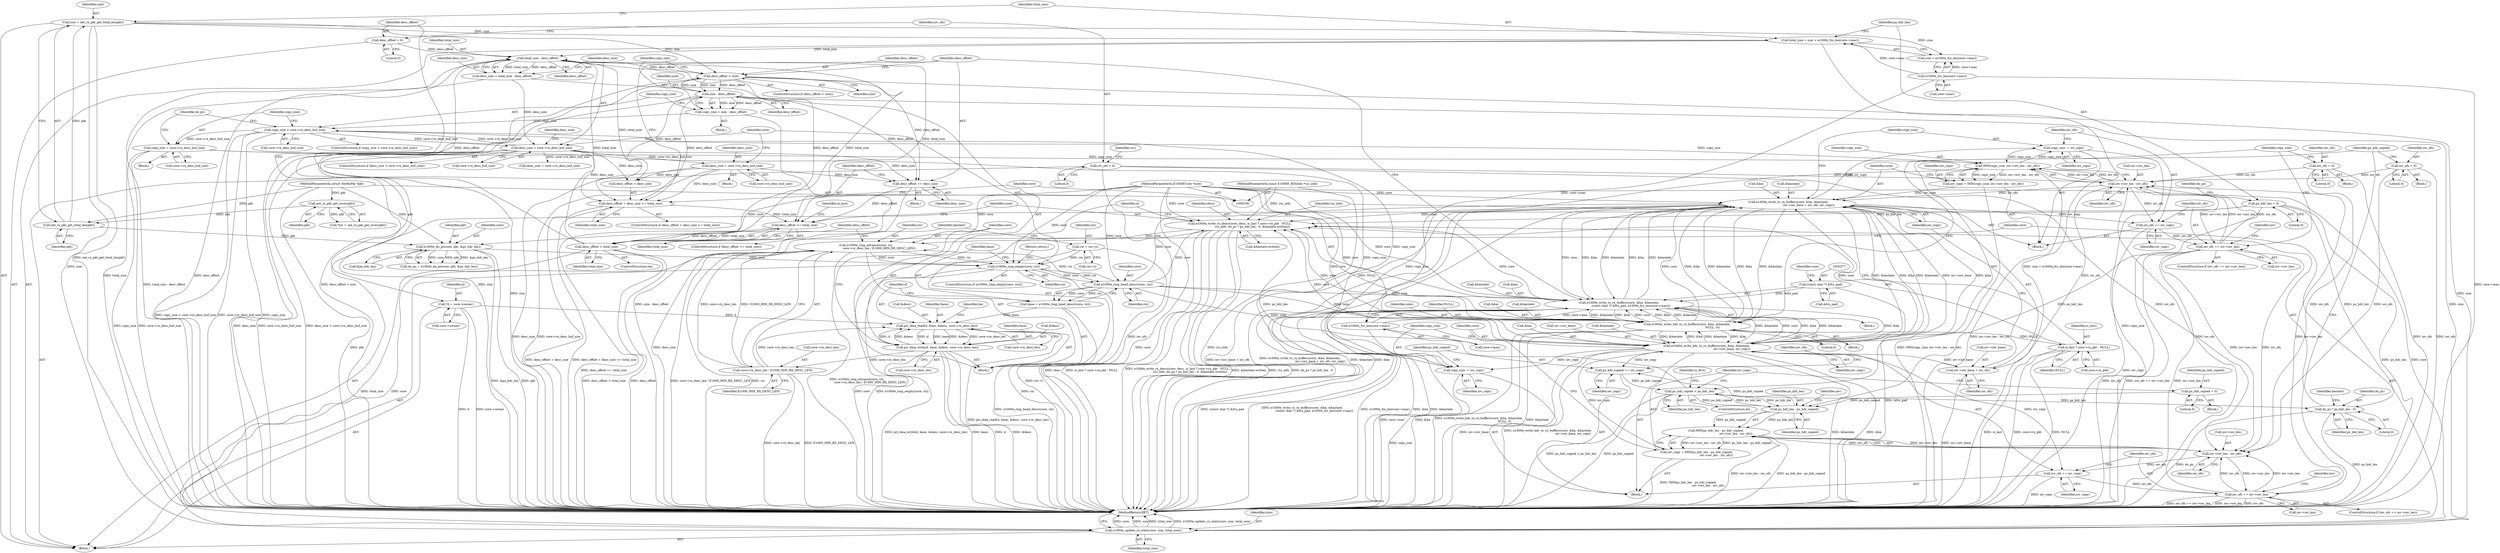 digraph "0_qemu_4154c7e03fa55b4cf52509a83d50d6c09d743b77_0@API" {
"1000345" [label="(Call,copy_size -= iov_copy)"];
"1000333" [label="(Call,e1000e_write_to_rx_buffers(core, &ba, &bastate,\n                                            iov->iov_base + iov_ofs, iov_copy))"];
"1000210" [label="(Call,e1000e_ring_head_descr(core, rxi))"];
"1000203" [label="(Call,e1000e_ring_empty(core, rxi))"];
"1000156" [label="(Call,e1000e_do_ps(core, pkt, &ps_hdr_len))"];
"1000107" [label="(MethodParameterIn,E1000ECore *core)"];
"1000137" [label="(Call,net_rx_pkt_get_total_len(pkt))"];
"1000132" [label="(Call,net_rx_pkt_get_iovec(pkt))"];
"1000108" [label="(MethodParameterIn,struct NetRxPkt *pkt)"];
"1000424" [label="(Call,e1000e_ring_advance(core, rxi,\n                            core->rx_desc_len / E1000_MIN_RX_DESC_LEN))"];
"1000398" [label="(Call,e1000e_write_rx_descr(core, desc, is_last ? core->rx_pkt : NULL,\n                           rss_info, do_ps ? ps_hdr_len : 0, &bastate.written))"];
"1000313" [label="(Call,e1000e_write_hdr_to_rx_buffers(core, &ba, &bastate,\n                                                       NULL, 0))"];
"1000274" [label="(Call,e1000e_write_hdr_to_rx_buffers(core, &ba, &bastate,\n                                                      iov->iov_base, iov_copy))"];
"1000370" [label="(Call,e1000e_write_to_rx_buffers(core, &ba, &bastate,\n                          (const char *) &fcs_pad, e1000x_fcs_len(core->mac)))"];
"1000376" [label="(Call,(const char *) &fcs_pad)"];
"1000380" [label="(Call,e1000x_fcs_len(core->mac))"];
"1000144" [label="(Call,e1000x_fcs_len(core->mac))"];
"1000263" [label="(Call,iov_copy = MIN(ps_hdr_len - ps_hdr_copied,\n                                           iov->iov_len - iov_ofs))"];
"1000265" [label="(Call,MIN(ps_hdr_len - ps_hdr_copied,\n                                           iov->iov_len - iov_ofs))"];
"1000266" [label="(Call,ps_hdr_len - ps_hdr_copied)"];
"1000150" [label="(Call,ps_hdr_len = 0)"];
"1000305" [label="(Call,ps_hdr_copied < ps_hdr_len)"];
"1000287" [label="(Call,ps_hdr_copied += iov_copy)"];
"1000258" [label="(Call,ps_hdr_copied = 0)"];
"1000269" [label="(Call,iov->iov_len - iov_ofs)"];
"1000294" [label="(Call,iov_ofs == iov->iov_len)"];
"1000290" [label="(Call,iov_ofs += iov_copy)"];
"1000352" [label="(Call,iov_ofs == iov->iov_len)"];
"1000348" [label="(Call,iov_ofs += iov_copy)"];
"1000328" [label="(Call,iov->iov_len - iov_ofs)"];
"1000360" [label="(Call,iov_ofs = 0)"];
"1000302" [label="(Call,iov_ofs = 0)"];
"1000126" [label="(Call,iov_ofs = 0)"];
"1000110" [label="(MethodParameterIn,const E1000E_RSSInfo *rss_info)"];
"1000427" [label="(Call,core->rx_desc_len / E1000_MIN_RX_DESC_LEN)"];
"1000416" [label="(Call,pci_dma_write(d, base, &desc, core->rx_desc_len))"];
"1000213" [label="(Call,pci_dma_read(d, base, &desc, core->rx_desc_len))"];
"1000113" [label="(Call,*d = core->owner)"];
"1000208" [label="(Call,base = e1000e_ring_head_descr(core, rxi))"];
"1000165" [label="(Call,rxi = rxr->i)"];
"1000324" [label="(Call,iov_copy = MIN(copy_size, iov->iov_len - iov_ofs))"];
"1000326" [label="(Call,MIN(copy_size, iov->iov_len - iov_ofs))"];
"1000284" [label="(Call,copy_size -= iov_copy)"];
"1000240" [label="(Call,copy_size > core->rx_desc_buf_size)"];
"1000234" [label="(Call,copy_size = size - desc_offset)"];
"1000236" [label="(Call,size - desc_offset)"];
"1000227" [label="(Call,desc_offset < size)"];
"1000182" [label="(Call,total_size - desc_offset)"];
"1000140" [label="(Call,total_size = size + e1000x_fcs_len(core->mac))"];
"1000135" [label="(Call,size = net_rx_pkt_get_total_len(pkt))"];
"1000432" [label="(Call,desc_offset < total_size)"];
"1000388" [label="(Call,desc_offset >= total_size)"];
"1000384" [label="(Call,desc_offset += desc_size)"];
"1000186" [label="(Call,desc_size > core->rx_desc_buf_size)"];
"1000180" [label="(Call,desc_size = total_size - desc_offset)"];
"1000197" [label="(Call,desc_size = core->rx_desc_buf_size)"];
"1000364" [label="(Call,desc_offset + desc_size >= total_size)"];
"1000122" [label="(Call,desc_offset = 0)"];
"1000246" [label="(Call,copy_size = core->rx_desc_buf_size)"];
"1000345" [label="(Call,copy_size -= iov_copy)"];
"1000401" [label="(Call,is_last ? core->rx_pkt : NULL)"];
"1000435" [label="(Call,e1000e_update_rx_stats(core, size, total_size))"];
"1000408" [label="(Call,do_ps ? ps_hdr_len : 0)"];
"1000339" [label="(Call,iov->iov_base + iov_ofs)"];
"1000334" [label="(Identifier,core)"];
"1000389" [label="(Identifier,desc_offset)"];
"1000264" [label="(Identifier,iov_copy)"];
"1000211" [label="(Identifier,core)"];
"1000246" [label="(Call,copy_size = core->rx_desc_buf_size)"];
"1000293" [label="(ControlStructure,if (iov_ofs == iov->iov_len))"];
"1000202" [label="(ControlStructure,if (e1000e_ring_empty(core, rxi)))"];
"1000339" [label="(Call,iov->iov_base + iov_ofs)"];
"1000216" [label="(Call,&desc)"];
"1000325" [label="(Identifier,iov_copy)"];
"1000436" [label="(Identifier,core)"];
"1000208" [label="(Call,base = e1000e_ring_head_descr(core, rxi))"];
"1000418" [label="(Identifier,base)"];
"1000333" [label="(Call,e1000e_write_to_rx_buffers(core, &ba, &bastate,\n                                            iov->iov_base + iov_ofs, iov_copy))"];
"1000132" [label="(Call,net_rx_pkt_get_iovec(pkt))"];
"1000402" [label="(Identifier,is_last)"];
"1000167" [label="(Call,rxr->i)"];
"1000263" [label="(Call,iov_copy = MIN(ps_hdr_len - ps_hdr_copied,\n                                           iov->iov_len - iov_ofs))"];
"1000431" [label="(Identifier,E1000_MIN_RX_DESC_LEN)"];
"1000324" [label="(Call,iov_copy = MIN(copy_size, iov->iov_len - iov_ofs))"];
"1000435" [label="(Call,e1000e_update_rx_stats(core, size, total_size))"];
"1000210" [label="(Call,e1000e_ring_head_descr(core, rxi))"];
"1000427" [label="(Call,core->rx_desc_len / E1000_MIN_RX_DESC_LEN)"];
"1000155" [label="(Identifier,do_ps)"];
"1000296" [label="(Call,iov->iov_len)"];
"1000371" [label="(Identifier,core)"];
"1000289" [label="(Identifier,iov_copy)"];
"1000270" [label="(Call,iov->iov_len)"];
"1000346" [label="(Identifier,copy_size)"];
"1000126" [label="(Call,iov_ofs = 0)"];
"1000390" [label="(Identifier,total_size)"];
"1000315" [label="(Call,&ba)"];
"1000378" [label="(Call,&fcs_pad)"];
"1000302" [label="(Call,iov_ofs = 0)"];
"1000284" [label="(Call,copy_size -= iov_copy)"];
"1000128" [label="(Literal,0)"];
"1000209" [label="(Identifier,base)"];
"1000124" [label="(Literal,0)"];
"1000332" [label="(Identifier,iov_ofs)"];
"1000107" [label="(MethodParameterIn,E1000ECore *core)"];
"1000138" [label="(Identifier,pkt)"];
"1000285" [label="(Identifier,copy_size)"];
"1000225" [label="(Block,)"];
"1000361" [label="(Identifier,iov_ofs)"];
"1000343" [label="(Identifier,iov_ofs)"];
"1000290" [label="(Call,iov_ofs += iov_copy)"];
"1000154" [label="(Call,do_ps = e1000e_do_ps(core, pkt, &ps_hdr_len))"];
"1000151" [label="(Identifier,ps_hdr_len)"];
"1000357" [label="(Block,)"];
"1000306" [label="(Identifier,ps_hdr_copied)"];
"1000388" [label="(Call,desc_offset >= total_size)"];
"1000193" [label="(Identifier,desc_size)"];
"1000142" [label="(Call,size + e1000x_fcs_len(core->mac))"];
"1000322" [label="(Identifier,copy_size)"];
"1000369" [label="(Block,)"];
"1000269" [label="(Call,iov->iov_len - iov_ofs)"];
"1000291" [label="(Identifier,iov_ofs)"];
"1000317" [label="(Call,&bastate)"];
"1000381" [label="(Call,core->mac)"];
"1000294" [label="(Call,iov_ofs == iov->iov_len)"];
"1000374" [label="(Call,&bastate)"];
"1000432" [label="(Call,desc_offset < total_size)"];
"1000235" [label="(Identifier,copy_size)"];
"1000387" [label="(ControlStructure,if (desc_offset >= total_size))"];
"1000368" [label="(Identifier,total_size)"];
"1000212" [label="(Identifier,rxi)"];
"1000345" [label="(Call,copy_size -= iov_copy)"];
"1000283" [label="(Identifier,iov_copy)"];
"1000398" [label="(Call,e1000e_write_rx_descr(core, desc, is_last ? core->rx_pkt : NULL,\n                           rss_info, do_ps ? ps_hdr_len : 0, &bastate.written))"];
"1000288" [label="(Identifier,ps_hdr_copied)"];
"1000401" [label="(Call,is_last ? core->rx_pkt : NULL)"];
"1000312" [label="(Block,)"];
"1000115" [label="(Call,core->owner)"];
"1000276" [label="(Call,&ba)"];
"1000226" [label="(ControlStructure,if (desc_offset < size))"];
"1000280" [label="(Call,iov->iov_base)"];
"1000186" [label="(Call,desc_size > core->rx_desc_buf_size)"];
"1000110" [label="(MethodParameterIn,const E1000E_RSSInfo *rss_info)"];
"1000352" [label="(Call,iov_ofs == iov->iov_len)"];
"1000287" [label="(Call,ps_hdr_copied += iov_copy)"];
"1000301" [label="(Identifier,iov)"];
"1000382" [label="(Identifier,core)"];
"1000370" [label="(Call,e1000e_write_to_rx_buffers(core, &ba, &bastate,\n                          (const char *) &fcs_pad, e1000x_fcs_len(core->mac)))"];
"1000354" [label="(Call,iov->iov_len)"];
"1000123" [label="(Identifier,desc_offset)"];
"1000166" [label="(Identifier,rxi)"];
"1000299" [label="(Block,)"];
"1000136" [label="(Identifier,size)"];
"1000248" [label="(Call,core->rx_desc_buf_size)"];
"1000133" [label="(Identifier,pkt)"];
"1000376" [label="(Call,(const char *) &fcs_pad)"];
"1000184" [label="(Identifier,desc_offset)"];
"1000428" [label="(Call,core->rx_desc_len)"];
"1000275" [label="(Identifier,core)"];
"1000259" [label="(Identifier,ps_hdr_copied)"];
"1000416" [label="(Call,pci_dma_write(d, base, &desc, core->rx_desc_len))"];
"1000205" [label="(Identifier,rxi)"];
"1000351" [label="(ControlStructure,if (iov_ofs == iov->iov_len))"];
"1000197" [label="(Call,desc_size = core->rx_desc_buf_size)"];
"1000108" [label="(MethodParameterIn,struct NetRxPkt *pkt)"];
"1000305" [label="(Call,ps_hdr_copied < ps_hdr_len)"];
"1000439" [label="(MethodReturn,RET)"];
"1000353" [label="(Identifier,iov_ofs)"];
"1000214" [label="(Identifier,d)"];
"1000335" [label="(Call,&ba)"];
"1000385" [label="(Identifier,desc_offset)"];
"1000314" [label="(Identifier,core)"];
"1000350" [label="(Identifier,iov_copy)"];
"1000274" [label="(Call,e1000e_write_hdr_to_rx_buffers(core, &ba, &bastate,\n                                                      iov->iov_base, iov_copy))"];
"1000267" [label="(Identifier,ps_hdr_len)"];
"1000130" [label="(Call,*iov = net_rx_pkt_get_iovec(pkt))"];
"1000183" [label="(Identifier,total_size)"];
"1000271" [label="(Identifier,iov)"];
"1000158" [label="(Identifier,pkt)"];
"1000426" [label="(Identifier,rxi)"];
"1000111" [label="(Block,)"];
"1000113" [label="(Call,*d = core->owner)"];
"1000165" [label="(Call,rxi = rxr->i)"];
"1000323" [label="(Block,)"];
"1000295" [label="(Identifier,iov_ofs)"];
"1000286" [label="(Identifier,iov_copy)"];
"1000320" [label="(Literal,0)"];
"1000412" [label="(Call,&bastate.written)"];
"1000307" [label="(Identifier,ps_hdr_len)"];
"1000159" [label="(Call,&ps_hdr_len)"];
"1000419" [label="(Call,&desc)"];
"1000266" [label="(Call,ps_hdr_len - ps_hdr_copied)"];
"1000328" [label="(Call,iov->iov_len - iov_ofs)"];
"1000156" [label="(Call,e1000e_do_ps(core, pkt, &ps_hdr_len))"];
"1000363" [label="(ControlStructure,if (desc_offset + desc_size >= total_size))"];
"1000273" [label="(Identifier,iov_ofs)"];
"1000171" [label="(Block,)"];
"1000326" [label="(Call,MIN(copy_size, iov->iov_len - iov_ofs))"];
"1000122" [label="(Call,desc_offset = 0)"];
"1000434" [label="(Identifier,total_size)"];
"1000144" [label="(Call,e1000x_fcs_len(core->mac))"];
"1000380" [label="(Call,e1000x_fcs_len(core->mac))"];
"1000247" [label="(Identifier,copy_size)"];
"1000313" [label="(Call,e1000e_write_hdr_to_rx_buffers(core, &ba, &bastate,\n                                                       NULL, 0))"];
"1000303" [label="(Identifier,iov_ofs)"];
"1000240" [label="(Call,copy_size > core->rx_desc_buf_size)"];
"1000260" [label="(Literal,0)"];
"1000292" [label="(Identifier,iov_copy)"];
"1000237" [label="(Identifier,size)"];
"1000141" [label="(Identifier,total_size)"];
"1000414" [label="(Identifier,bastate)"];
"1000150" [label="(Call,ps_hdr_len = 0)"];
"1000215" [label="(Identifier,base)"];
"1000242" [label="(Call,core->rx_desc_buf_size)"];
"1000252" [label="(Identifier,do_ps)"];
"1000384" [label="(Call,desc_offset += desc_size)"];
"1000340" [label="(Call,iov->iov_base)"];
"1000187" [label="(Identifier,desc_size)"];
"1000417" [label="(Identifier,d)"];
"1000227" [label="(Call,desc_offset < size)"];
"1000344" [label="(Identifier,iov_copy)"];
"1000191" [label="(Block,)"];
"1000372" [label="(Call,&ba)"];
"1000319" [label="(Identifier,NULL)"];
"1000152" [label="(Literal,0)"];
"1000425" [label="(Identifier,core)"];
"1000327" [label="(Identifier,copy_size)"];
"1000393" [label="(Identifier,is_last)"];
"1000348" [label="(Call,iov_ofs += iov_copy)"];
"1000204" [label="(Identifier,core)"];
"1000127" [label="(Identifier,iov_ofs)"];
"1000360" [label="(Call,iov_ofs = 0)"];
"1000239" [label="(ControlStructure,if (copy_size > core->rx_desc_buf_size))"];
"1000137" [label="(Call,net_rx_pkt_get_total_len(pkt))"];
"1000409" [label="(Identifier,do_ps)"];
"1000140" [label="(Call,total_size = size + e1000x_fcs_len(core->mac))"];
"1000347" [label="(Identifier,iov_copy)"];
"1000145" [label="(Call,core->mac)"];
"1000362" [label="(Literal,0)"];
"1000424" [label="(Call,e1000e_ring_advance(core, rxi,\n                            core->rx_desc_len / E1000_MIN_RX_DESC_LEN))"];
"1000403" [label="(Call,core->rx_pkt)"];
"1000199" [label="(Call,core->rx_desc_buf_size)"];
"1000218" [label="(Call,core->rx_desc_len)"];
"1000386" [label="(Identifier,desc_size)"];
"1000406" [label="(Identifier,NULL)"];
"1000213" [label="(Call,pci_dma_read(d, base, &desc, core->rx_desc_len))"];
"1000175" [label="(Identifier,bastate)"];
"1000170" [label="(ControlStructure,do)"];
"1000359" [label="(Identifier,iov)"];
"1000438" [label="(Identifier,total_size)"];
"1000207" [label="(Return,return;)"];
"1000265" [label="(Call,MIN(ps_hdr_len - ps_hdr_copied,\n                                           iov->iov_len - iov_ofs))"];
"1000114" [label="(Identifier,d)"];
"1000245" [label="(Block,)"];
"1000268" [label="(Identifier,ps_hdr_copied)"];
"1000349" [label="(Identifier,iov_ofs)"];
"1000408" [label="(Call,do_ps ? ps_hdr_len : 0)"];
"1000400" [label="(Identifier,desc)"];
"1000203" [label="(Call,e1000e_ring_empty(core, rxi))"];
"1000437" [label="(Identifier,size)"];
"1000258" [label="(Call,ps_hdr_copied = 0)"];
"1000230" [label="(Block,)"];
"1000262" [label="(Block,)"];
"1000364" [label="(Call,desc_offset + desc_size >= total_size)"];
"1000157" [label="(Identifier,core)"];
"1000180" [label="(Call,desc_size = total_size - desc_offset)"];
"1000256" [label="(Block,)"];
"1000399" [label="(Identifier,core)"];
"1000411" [label="(Literal,0)"];
"1000241" [label="(Identifier,copy_size)"];
"1000185" [label="(ControlStructure,if (desc_size > core->rx_desc_buf_size))"];
"1000433" [label="(Identifier,desc_offset)"];
"1000410" [label="(Identifier,ps_hdr_len)"];
"1000236" [label="(Call,size - desc_offset)"];
"1000135" [label="(Call,size = net_rx_pkt_get_total_len(pkt))"];
"1000407" [label="(Identifier,rss_info)"];
"1000181" [label="(Identifier,desc_size)"];
"1000198" [label="(Identifier,desc_size)"];
"1000304" [label="(Literal,0)"];
"1000228" [label="(Identifier,desc_offset)"];
"1000421" [label="(Call,core->rx_desc_len)"];
"1000188" [label="(Call,core->rx_desc_buf_size)"];
"1000223" [label="(Identifier,ba)"];
"1000192" [label="(Call,desc_size = core->rx_desc_buf_size)"];
"1000329" [label="(Call,iov->iov_len)"];
"1000365" [label="(Call,desc_offset + desc_size)"];
"1000278" [label="(Call,&bastate)"];
"1000261" [label="(ControlStructure,do)"];
"1000238" [label="(Identifier,desc_offset)"];
"1000131" [label="(Identifier,iov)"];
"1000234" [label="(Call,copy_size = size - desc_offset)"];
"1000182" [label="(Call,total_size - desc_offset)"];
"1000337" [label="(Call,&bastate)"];
"1000229" [label="(Identifier,size)"];
"1000309" [label="(Identifier,is_first)"];
"1000345" -> "1000323"  [label="AST: "];
"1000345" -> "1000347"  [label="CFG: "];
"1000346" -> "1000345"  [label="AST: "];
"1000347" -> "1000345"  [label="AST: "];
"1000349" -> "1000345"  [label="CFG: "];
"1000345" -> "1000439"  [label="DDG: copy_size"];
"1000345" -> "1000326"  [label="DDG: copy_size"];
"1000333" -> "1000345"  [label="DDG: iov_copy"];
"1000326" -> "1000345"  [label="DDG: copy_size"];
"1000333" -> "1000323"  [label="AST: "];
"1000333" -> "1000344"  [label="CFG: "];
"1000334" -> "1000333"  [label="AST: "];
"1000335" -> "1000333"  [label="AST: "];
"1000337" -> "1000333"  [label="AST: "];
"1000339" -> "1000333"  [label="AST: "];
"1000344" -> "1000333"  [label="AST: "];
"1000346" -> "1000333"  [label="CFG: "];
"1000333" -> "1000439"  [label="DDG: iov->iov_base + iov_ofs"];
"1000333" -> "1000439"  [label="DDG: e1000e_write_to_rx_buffers(core, &ba, &bastate,\n                                            iov->iov_base + iov_ofs, iov_copy)"];
"1000333" -> "1000439"  [label="DDG: &bastate"];
"1000333" -> "1000439"  [label="DDG: &ba"];
"1000333" -> "1000274"  [label="DDG: &ba"];
"1000333" -> "1000274"  [label="DDG: &bastate"];
"1000333" -> "1000313"  [label="DDG: &ba"];
"1000333" -> "1000313"  [label="DDG: &bastate"];
"1000210" -> "1000333"  [label="DDG: core"];
"1000313" -> "1000333"  [label="DDG: core"];
"1000313" -> "1000333"  [label="DDG: &ba"];
"1000313" -> "1000333"  [label="DDG: &bastate"];
"1000274" -> "1000333"  [label="DDG: core"];
"1000274" -> "1000333"  [label="DDG: &ba"];
"1000274" -> "1000333"  [label="DDG: &bastate"];
"1000274" -> "1000333"  [label="DDG: iov->iov_base"];
"1000107" -> "1000333"  [label="DDG: core"];
"1000370" -> "1000333"  [label="DDG: &ba"];
"1000370" -> "1000333"  [label="DDG: &bastate"];
"1000328" -> "1000333"  [label="DDG: iov_ofs"];
"1000324" -> "1000333"  [label="DDG: iov_copy"];
"1000333" -> "1000348"  [label="DDG: iov_copy"];
"1000333" -> "1000370"  [label="DDG: core"];
"1000333" -> "1000370"  [label="DDG: &ba"];
"1000333" -> "1000370"  [label="DDG: &bastate"];
"1000333" -> "1000398"  [label="DDG: core"];
"1000210" -> "1000208"  [label="AST: "];
"1000210" -> "1000212"  [label="CFG: "];
"1000211" -> "1000210"  [label="AST: "];
"1000212" -> "1000210"  [label="AST: "];
"1000208" -> "1000210"  [label="CFG: "];
"1000210" -> "1000208"  [label="DDG: core"];
"1000210" -> "1000208"  [label="DDG: rxi"];
"1000203" -> "1000210"  [label="DDG: core"];
"1000203" -> "1000210"  [label="DDG: rxi"];
"1000107" -> "1000210"  [label="DDG: core"];
"1000210" -> "1000274"  [label="DDG: core"];
"1000210" -> "1000313"  [label="DDG: core"];
"1000210" -> "1000370"  [label="DDG: core"];
"1000210" -> "1000398"  [label="DDG: core"];
"1000210" -> "1000424"  [label="DDG: rxi"];
"1000203" -> "1000202"  [label="AST: "];
"1000203" -> "1000205"  [label="CFG: "];
"1000204" -> "1000203"  [label="AST: "];
"1000205" -> "1000203"  [label="AST: "];
"1000207" -> "1000203"  [label="CFG: "];
"1000209" -> "1000203"  [label="CFG: "];
"1000203" -> "1000439"  [label="DDG: e1000e_ring_empty(core, rxi)"];
"1000203" -> "1000439"  [label="DDG: rxi"];
"1000203" -> "1000439"  [label="DDG: core"];
"1000156" -> "1000203"  [label="DDG: core"];
"1000424" -> "1000203"  [label="DDG: core"];
"1000424" -> "1000203"  [label="DDG: rxi"];
"1000107" -> "1000203"  [label="DDG: core"];
"1000165" -> "1000203"  [label="DDG: rxi"];
"1000156" -> "1000154"  [label="AST: "];
"1000156" -> "1000159"  [label="CFG: "];
"1000157" -> "1000156"  [label="AST: "];
"1000158" -> "1000156"  [label="AST: "];
"1000159" -> "1000156"  [label="AST: "];
"1000154" -> "1000156"  [label="CFG: "];
"1000156" -> "1000439"  [label="DDG: &ps_hdr_len"];
"1000156" -> "1000439"  [label="DDG: pkt"];
"1000156" -> "1000154"  [label="DDG: core"];
"1000156" -> "1000154"  [label="DDG: pkt"];
"1000156" -> "1000154"  [label="DDG: &ps_hdr_len"];
"1000107" -> "1000156"  [label="DDG: core"];
"1000137" -> "1000156"  [label="DDG: pkt"];
"1000108" -> "1000156"  [label="DDG: pkt"];
"1000107" -> "1000106"  [label="AST: "];
"1000107" -> "1000439"  [label="DDG: core"];
"1000107" -> "1000274"  [label="DDG: core"];
"1000107" -> "1000313"  [label="DDG: core"];
"1000107" -> "1000370"  [label="DDG: core"];
"1000107" -> "1000398"  [label="DDG: core"];
"1000107" -> "1000424"  [label="DDG: core"];
"1000107" -> "1000435"  [label="DDG: core"];
"1000137" -> "1000135"  [label="AST: "];
"1000137" -> "1000138"  [label="CFG: "];
"1000138" -> "1000137"  [label="AST: "];
"1000135" -> "1000137"  [label="CFG: "];
"1000137" -> "1000135"  [label="DDG: pkt"];
"1000132" -> "1000137"  [label="DDG: pkt"];
"1000108" -> "1000137"  [label="DDG: pkt"];
"1000132" -> "1000130"  [label="AST: "];
"1000132" -> "1000133"  [label="CFG: "];
"1000133" -> "1000132"  [label="AST: "];
"1000130" -> "1000132"  [label="CFG: "];
"1000132" -> "1000130"  [label="DDG: pkt"];
"1000108" -> "1000132"  [label="DDG: pkt"];
"1000108" -> "1000106"  [label="AST: "];
"1000108" -> "1000439"  [label="DDG: pkt"];
"1000424" -> "1000171"  [label="AST: "];
"1000424" -> "1000427"  [label="CFG: "];
"1000425" -> "1000424"  [label="AST: "];
"1000426" -> "1000424"  [label="AST: "];
"1000427" -> "1000424"  [label="AST: "];
"1000433" -> "1000424"  [label="CFG: "];
"1000424" -> "1000439"  [label="DDG: core->rx_desc_len / E1000_MIN_RX_DESC_LEN"];
"1000424" -> "1000439"  [label="DDG: rxi"];
"1000424" -> "1000439"  [label="DDG: e1000e_ring_advance(core, rxi,\n                            core->rx_desc_len / E1000_MIN_RX_DESC_LEN)"];
"1000398" -> "1000424"  [label="DDG: core"];
"1000427" -> "1000424"  [label="DDG: core->rx_desc_len"];
"1000427" -> "1000424"  [label="DDG: E1000_MIN_RX_DESC_LEN"];
"1000424" -> "1000435"  [label="DDG: core"];
"1000398" -> "1000171"  [label="AST: "];
"1000398" -> "1000412"  [label="CFG: "];
"1000399" -> "1000398"  [label="AST: "];
"1000400" -> "1000398"  [label="AST: "];
"1000401" -> "1000398"  [label="AST: "];
"1000407" -> "1000398"  [label="AST: "];
"1000408" -> "1000398"  [label="AST: "];
"1000412" -> "1000398"  [label="AST: "];
"1000417" -> "1000398"  [label="CFG: "];
"1000398" -> "1000439"  [label="DDG: is_last ? core->rx_pkt : NULL"];
"1000398" -> "1000439"  [label="DDG: e1000e_write_rx_descr(core, desc, is_last ? core->rx_pkt : NULL,\n                           rss_info, do_ps ? ps_hdr_len : 0, &bastate.written)"];
"1000398" -> "1000439"  [label="DDG: &bastate.written"];
"1000398" -> "1000439"  [label="DDG: rss_info"];
"1000398" -> "1000439"  [label="DDG: do_ps ? ps_hdr_len : 0"];
"1000398" -> "1000439"  [label="DDG: desc"];
"1000313" -> "1000398"  [label="DDG: core"];
"1000313" -> "1000398"  [label="DDG: NULL"];
"1000370" -> "1000398"  [label="DDG: core"];
"1000274" -> "1000398"  [label="DDG: core"];
"1000110" -> "1000398"  [label="DDG: rss_info"];
"1000150" -> "1000398"  [label="DDG: ps_hdr_len"];
"1000305" -> "1000398"  [label="DDG: ps_hdr_len"];
"1000313" -> "1000312"  [label="AST: "];
"1000313" -> "1000320"  [label="CFG: "];
"1000314" -> "1000313"  [label="AST: "];
"1000315" -> "1000313"  [label="AST: "];
"1000317" -> "1000313"  [label="AST: "];
"1000319" -> "1000313"  [label="AST: "];
"1000320" -> "1000313"  [label="AST: "];
"1000322" -> "1000313"  [label="CFG: "];
"1000313" -> "1000439"  [label="DDG: &ba"];
"1000313" -> "1000439"  [label="DDG: e1000e_write_hdr_to_rx_buffers(core, &ba, &bastate,\n                                                       NULL, 0)"];
"1000313" -> "1000439"  [label="DDG: &bastate"];
"1000313" -> "1000274"  [label="DDG: &ba"];
"1000313" -> "1000274"  [label="DDG: &bastate"];
"1000274" -> "1000313"  [label="DDG: &ba"];
"1000274" -> "1000313"  [label="DDG: &bastate"];
"1000370" -> "1000313"  [label="DDG: &ba"];
"1000370" -> "1000313"  [label="DDG: &bastate"];
"1000313" -> "1000370"  [label="DDG: core"];
"1000313" -> "1000370"  [label="DDG: &ba"];
"1000313" -> "1000370"  [label="DDG: &bastate"];
"1000313" -> "1000401"  [label="DDG: NULL"];
"1000274" -> "1000262"  [label="AST: "];
"1000274" -> "1000283"  [label="CFG: "];
"1000275" -> "1000274"  [label="AST: "];
"1000276" -> "1000274"  [label="AST: "];
"1000278" -> "1000274"  [label="AST: "];
"1000280" -> "1000274"  [label="AST: "];
"1000283" -> "1000274"  [label="AST: "];
"1000285" -> "1000274"  [label="CFG: "];
"1000274" -> "1000439"  [label="DDG: iov->iov_base"];
"1000274" -> "1000439"  [label="DDG: e1000e_write_hdr_to_rx_buffers(core, &ba, &bastate,\n                                                      iov->iov_base, iov_copy)"];
"1000274" -> "1000439"  [label="DDG: &bastate"];
"1000274" -> "1000439"  [label="DDG: &ba"];
"1000370" -> "1000274"  [label="DDG: &ba"];
"1000370" -> "1000274"  [label="DDG: &bastate"];
"1000263" -> "1000274"  [label="DDG: iov_copy"];
"1000274" -> "1000284"  [label="DDG: iov_copy"];
"1000274" -> "1000287"  [label="DDG: iov_copy"];
"1000274" -> "1000290"  [label="DDG: iov_copy"];
"1000274" -> "1000339"  [label="DDG: iov->iov_base"];
"1000274" -> "1000370"  [label="DDG: core"];
"1000274" -> "1000370"  [label="DDG: &ba"];
"1000274" -> "1000370"  [label="DDG: &bastate"];
"1000370" -> "1000369"  [label="AST: "];
"1000370" -> "1000380"  [label="CFG: "];
"1000371" -> "1000370"  [label="AST: "];
"1000372" -> "1000370"  [label="AST: "];
"1000374" -> "1000370"  [label="AST: "];
"1000376" -> "1000370"  [label="AST: "];
"1000380" -> "1000370"  [label="AST: "];
"1000385" -> "1000370"  [label="CFG: "];
"1000370" -> "1000439"  [label="DDG: (const char *) &fcs_pad"];
"1000370" -> "1000439"  [label="DDG: e1000e_write_to_rx_buffers(core, &ba, &bastate,\n                          (const char *) &fcs_pad, e1000x_fcs_len(core->mac))"];
"1000370" -> "1000439"  [label="DDG: e1000x_fcs_len(core->mac)"];
"1000370" -> "1000439"  [label="DDG: &ba"];
"1000370" -> "1000439"  [label="DDG: &bastate"];
"1000376" -> "1000370"  [label="DDG: &fcs_pad"];
"1000380" -> "1000370"  [label="DDG: core->mac"];
"1000376" -> "1000378"  [label="CFG: "];
"1000377" -> "1000376"  [label="AST: "];
"1000378" -> "1000376"  [label="AST: "];
"1000382" -> "1000376"  [label="CFG: "];
"1000376" -> "1000439"  [label="DDG: &fcs_pad"];
"1000380" -> "1000381"  [label="CFG: "];
"1000381" -> "1000380"  [label="AST: "];
"1000380" -> "1000439"  [label="DDG: core->mac"];
"1000144" -> "1000380"  [label="DDG: core->mac"];
"1000144" -> "1000142"  [label="AST: "];
"1000144" -> "1000145"  [label="CFG: "];
"1000145" -> "1000144"  [label="AST: "];
"1000142" -> "1000144"  [label="CFG: "];
"1000144" -> "1000439"  [label="DDG: core->mac"];
"1000144" -> "1000140"  [label="DDG: core->mac"];
"1000144" -> "1000142"  [label="DDG: core->mac"];
"1000263" -> "1000262"  [label="AST: "];
"1000263" -> "1000265"  [label="CFG: "];
"1000264" -> "1000263"  [label="AST: "];
"1000265" -> "1000263"  [label="AST: "];
"1000275" -> "1000263"  [label="CFG: "];
"1000263" -> "1000439"  [label="DDG: MIN(ps_hdr_len - ps_hdr_copied,\n                                           iov->iov_len - iov_ofs)"];
"1000265" -> "1000263"  [label="DDG: ps_hdr_len - ps_hdr_copied"];
"1000265" -> "1000263"  [label="DDG: iov->iov_len - iov_ofs"];
"1000265" -> "1000269"  [label="CFG: "];
"1000266" -> "1000265"  [label="AST: "];
"1000269" -> "1000265"  [label="AST: "];
"1000265" -> "1000439"  [label="DDG: iov->iov_len - iov_ofs"];
"1000265" -> "1000439"  [label="DDG: ps_hdr_len - ps_hdr_copied"];
"1000266" -> "1000265"  [label="DDG: ps_hdr_len"];
"1000266" -> "1000265"  [label="DDG: ps_hdr_copied"];
"1000269" -> "1000265"  [label="DDG: iov->iov_len"];
"1000269" -> "1000265"  [label="DDG: iov_ofs"];
"1000266" -> "1000268"  [label="CFG: "];
"1000267" -> "1000266"  [label="AST: "];
"1000268" -> "1000266"  [label="AST: "];
"1000271" -> "1000266"  [label="CFG: "];
"1000150" -> "1000266"  [label="DDG: ps_hdr_len"];
"1000305" -> "1000266"  [label="DDG: ps_hdr_len"];
"1000305" -> "1000266"  [label="DDG: ps_hdr_copied"];
"1000258" -> "1000266"  [label="DDG: ps_hdr_copied"];
"1000266" -> "1000287"  [label="DDG: ps_hdr_copied"];
"1000266" -> "1000305"  [label="DDG: ps_hdr_len"];
"1000150" -> "1000111"  [label="AST: "];
"1000150" -> "1000152"  [label="CFG: "];
"1000151" -> "1000150"  [label="AST: "];
"1000152" -> "1000150"  [label="AST: "];
"1000155" -> "1000150"  [label="CFG: "];
"1000150" -> "1000439"  [label="DDG: ps_hdr_len"];
"1000150" -> "1000408"  [label="DDG: ps_hdr_len"];
"1000305" -> "1000261"  [label="AST: "];
"1000305" -> "1000307"  [label="CFG: "];
"1000306" -> "1000305"  [label="AST: "];
"1000307" -> "1000305"  [label="AST: "];
"1000264" -> "1000305"  [label="CFG: "];
"1000309" -> "1000305"  [label="CFG: "];
"1000305" -> "1000439"  [label="DDG: ps_hdr_copied < ps_hdr_len"];
"1000305" -> "1000439"  [label="DDG: ps_hdr_copied"];
"1000287" -> "1000305"  [label="DDG: ps_hdr_copied"];
"1000305" -> "1000408"  [label="DDG: ps_hdr_len"];
"1000287" -> "1000262"  [label="AST: "];
"1000287" -> "1000289"  [label="CFG: "];
"1000288" -> "1000287"  [label="AST: "];
"1000289" -> "1000287"  [label="AST: "];
"1000291" -> "1000287"  [label="CFG: "];
"1000258" -> "1000256"  [label="AST: "];
"1000258" -> "1000260"  [label="CFG: "];
"1000259" -> "1000258"  [label="AST: "];
"1000260" -> "1000258"  [label="AST: "];
"1000264" -> "1000258"  [label="CFG: "];
"1000269" -> "1000273"  [label="CFG: "];
"1000270" -> "1000269"  [label="AST: "];
"1000273" -> "1000269"  [label="AST: "];
"1000294" -> "1000269"  [label="DDG: iov->iov_len"];
"1000294" -> "1000269"  [label="DDG: iov_ofs"];
"1000352" -> "1000269"  [label="DDG: iov->iov_len"];
"1000352" -> "1000269"  [label="DDG: iov_ofs"];
"1000360" -> "1000269"  [label="DDG: iov_ofs"];
"1000302" -> "1000269"  [label="DDG: iov_ofs"];
"1000126" -> "1000269"  [label="DDG: iov_ofs"];
"1000269" -> "1000290"  [label="DDG: iov_ofs"];
"1000269" -> "1000294"  [label="DDG: iov->iov_len"];
"1000294" -> "1000293"  [label="AST: "];
"1000294" -> "1000296"  [label="CFG: "];
"1000295" -> "1000294"  [label="AST: "];
"1000296" -> "1000294"  [label="AST: "];
"1000306" -> "1000294"  [label="CFG: "];
"1000301" -> "1000294"  [label="CFG: "];
"1000294" -> "1000439"  [label="DDG: iov_ofs == iov->iov_len"];
"1000294" -> "1000439"  [label="DDG: iov->iov_len"];
"1000294" -> "1000439"  [label="DDG: iov_ofs"];
"1000290" -> "1000294"  [label="DDG: iov_ofs"];
"1000294" -> "1000328"  [label="DDG: iov->iov_len"];
"1000294" -> "1000328"  [label="DDG: iov_ofs"];
"1000290" -> "1000262"  [label="AST: "];
"1000290" -> "1000292"  [label="CFG: "];
"1000291" -> "1000290"  [label="AST: "];
"1000292" -> "1000290"  [label="AST: "];
"1000295" -> "1000290"  [label="CFG: "];
"1000290" -> "1000439"  [label="DDG: iov_copy"];
"1000352" -> "1000351"  [label="AST: "];
"1000352" -> "1000354"  [label="CFG: "];
"1000353" -> "1000352"  [label="AST: "];
"1000354" -> "1000352"  [label="AST: "];
"1000322" -> "1000352"  [label="CFG: "];
"1000359" -> "1000352"  [label="CFG: "];
"1000352" -> "1000439"  [label="DDG: iov_ofs"];
"1000352" -> "1000439"  [label="DDG: iov_ofs == iov->iov_len"];
"1000352" -> "1000439"  [label="DDG: iov->iov_len"];
"1000352" -> "1000328"  [label="DDG: iov->iov_len"];
"1000352" -> "1000328"  [label="DDG: iov_ofs"];
"1000348" -> "1000352"  [label="DDG: iov_ofs"];
"1000328" -> "1000352"  [label="DDG: iov->iov_len"];
"1000348" -> "1000323"  [label="AST: "];
"1000348" -> "1000350"  [label="CFG: "];
"1000349" -> "1000348"  [label="AST: "];
"1000350" -> "1000348"  [label="AST: "];
"1000353" -> "1000348"  [label="CFG: "];
"1000348" -> "1000439"  [label="DDG: iov_copy"];
"1000328" -> "1000348"  [label="DDG: iov_ofs"];
"1000328" -> "1000326"  [label="AST: "];
"1000328" -> "1000332"  [label="CFG: "];
"1000329" -> "1000328"  [label="AST: "];
"1000332" -> "1000328"  [label="AST: "];
"1000326" -> "1000328"  [label="CFG: "];
"1000328" -> "1000326"  [label="DDG: iov->iov_len"];
"1000328" -> "1000326"  [label="DDG: iov_ofs"];
"1000360" -> "1000328"  [label="DDG: iov_ofs"];
"1000302" -> "1000328"  [label="DDG: iov_ofs"];
"1000126" -> "1000328"  [label="DDG: iov_ofs"];
"1000328" -> "1000339"  [label="DDG: iov_ofs"];
"1000360" -> "1000357"  [label="AST: "];
"1000360" -> "1000362"  [label="CFG: "];
"1000361" -> "1000360"  [label="AST: "];
"1000362" -> "1000360"  [label="AST: "];
"1000322" -> "1000360"  [label="CFG: "];
"1000360" -> "1000439"  [label="DDG: iov_ofs"];
"1000302" -> "1000299"  [label="AST: "];
"1000302" -> "1000304"  [label="CFG: "];
"1000303" -> "1000302"  [label="AST: "];
"1000304" -> "1000302"  [label="AST: "];
"1000306" -> "1000302"  [label="CFG: "];
"1000302" -> "1000439"  [label="DDG: iov_ofs"];
"1000126" -> "1000111"  [label="AST: "];
"1000126" -> "1000128"  [label="CFG: "];
"1000127" -> "1000126"  [label="AST: "];
"1000128" -> "1000126"  [label="AST: "];
"1000131" -> "1000126"  [label="CFG: "];
"1000126" -> "1000439"  [label="DDG: iov_ofs"];
"1000110" -> "1000106"  [label="AST: "];
"1000110" -> "1000439"  [label="DDG: rss_info"];
"1000427" -> "1000431"  [label="CFG: "];
"1000428" -> "1000427"  [label="AST: "];
"1000431" -> "1000427"  [label="AST: "];
"1000427" -> "1000439"  [label="DDG: core->rx_desc_len"];
"1000427" -> "1000439"  [label="DDG: E1000_MIN_RX_DESC_LEN"];
"1000427" -> "1000213"  [label="DDG: core->rx_desc_len"];
"1000416" -> "1000427"  [label="DDG: core->rx_desc_len"];
"1000416" -> "1000171"  [label="AST: "];
"1000416" -> "1000421"  [label="CFG: "];
"1000417" -> "1000416"  [label="AST: "];
"1000418" -> "1000416"  [label="AST: "];
"1000419" -> "1000416"  [label="AST: "];
"1000421" -> "1000416"  [label="AST: "];
"1000425" -> "1000416"  [label="CFG: "];
"1000416" -> "1000439"  [label="DDG: pci_dma_write(d, base, &desc, core->rx_desc_len)"];
"1000416" -> "1000439"  [label="DDG: base"];
"1000416" -> "1000439"  [label="DDG: d"];
"1000416" -> "1000439"  [label="DDG: &desc"];
"1000416" -> "1000213"  [label="DDG: d"];
"1000416" -> "1000213"  [label="DDG: &desc"];
"1000213" -> "1000416"  [label="DDG: d"];
"1000213" -> "1000416"  [label="DDG: base"];
"1000213" -> "1000416"  [label="DDG: &desc"];
"1000213" -> "1000416"  [label="DDG: core->rx_desc_len"];
"1000213" -> "1000171"  [label="AST: "];
"1000213" -> "1000218"  [label="CFG: "];
"1000214" -> "1000213"  [label="AST: "];
"1000215" -> "1000213"  [label="AST: "];
"1000216" -> "1000213"  [label="AST: "];
"1000218" -> "1000213"  [label="AST: "];
"1000223" -> "1000213"  [label="CFG: "];
"1000213" -> "1000439"  [label="DDG: pci_dma_read(d, base, &desc, core->rx_desc_len)"];
"1000113" -> "1000213"  [label="DDG: d"];
"1000208" -> "1000213"  [label="DDG: base"];
"1000113" -> "1000111"  [label="AST: "];
"1000113" -> "1000115"  [label="CFG: "];
"1000114" -> "1000113"  [label="AST: "];
"1000115" -> "1000113"  [label="AST: "];
"1000123" -> "1000113"  [label="CFG: "];
"1000113" -> "1000439"  [label="DDG: d"];
"1000113" -> "1000439"  [label="DDG: core->owner"];
"1000208" -> "1000171"  [label="AST: "];
"1000209" -> "1000208"  [label="AST: "];
"1000214" -> "1000208"  [label="CFG: "];
"1000208" -> "1000439"  [label="DDG: e1000e_ring_head_descr(core, rxi)"];
"1000165" -> "1000111"  [label="AST: "];
"1000165" -> "1000167"  [label="CFG: "];
"1000166" -> "1000165"  [label="AST: "];
"1000167" -> "1000165"  [label="AST: "];
"1000175" -> "1000165"  [label="CFG: "];
"1000165" -> "1000439"  [label="DDG: rxr->i"];
"1000324" -> "1000323"  [label="AST: "];
"1000324" -> "1000326"  [label="CFG: "];
"1000325" -> "1000324"  [label="AST: "];
"1000326" -> "1000324"  [label="AST: "];
"1000334" -> "1000324"  [label="CFG: "];
"1000324" -> "1000439"  [label="DDG: MIN(copy_size, iov->iov_len - iov_ofs)"];
"1000326" -> "1000324"  [label="DDG: copy_size"];
"1000326" -> "1000324"  [label="DDG: iov->iov_len - iov_ofs"];
"1000327" -> "1000326"  [label="AST: "];
"1000326" -> "1000439"  [label="DDG: iov->iov_len - iov_ofs"];
"1000284" -> "1000326"  [label="DDG: copy_size"];
"1000240" -> "1000326"  [label="DDG: copy_size"];
"1000246" -> "1000326"  [label="DDG: copy_size"];
"1000284" -> "1000262"  [label="AST: "];
"1000284" -> "1000286"  [label="CFG: "];
"1000285" -> "1000284"  [label="AST: "];
"1000286" -> "1000284"  [label="AST: "];
"1000288" -> "1000284"  [label="CFG: "];
"1000284" -> "1000439"  [label="DDG: copy_size"];
"1000240" -> "1000284"  [label="DDG: copy_size"];
"1000246" -> "1000284"  [label="DDG: copy_size"];
"1000240" -> "1000239"  [label="AST: "];
"1000240" -> "1000242"  [label="CFG: "];
"1000241" -> "1000240"  [label="AST: "];
"1000242" -> "1000240"  [label="AST: "];
"1000247" -> "1000240"  [label="CFG: "];
"1000252" -> "1000240"  [label="CFG: "];
"1000240" -> "1000439"  [label="DDG: copy_size > core->rx_desc_buf_size"];
"1000240" -> "1000439"  [label="DDG: core->rx_desc_buf_size"];
"1000240" -> "1000439"  [label="DDG: copy_size"];
"1000240" -> "1000186"  [label="DDG: core->rx_desc_buf_size"];
"1000234" -> "1000240"  [label="DDG: copy_size"];
"1000186" -> "1000240"  [label="DDG: core->rx_desc_buf_size"];
"1000240" -> "1000246"  [label="DDG: core->rx_desc_buf_size"];
"1000234" -> "1000230"  [label="AST: "];
"1000234" -> "1000236"  [label="CFG: "];
"1000235" -> "1000234"  [label="AST: "];
"1000236" -> "1000234"  [label="AST: "];
"1000241" -> "1000234"  [label="CFG: "];
"1000234" -> "1000439"  [label="DDG: size - desc_offset"];
"1000236" -> "1000234"  [label="DDG: size"];
"1000236" -> "1000234"  [label="DDG: desc_offset"];
"1000236" -> "1000238"  [label="CFG: "];
"1000237" -> "1000236"  [label="AST: "];
"1000238" -> "1000236"  [label="AST: "];
"1000236" -> "1000439"  [label="DDG: size"];
"1000236" -> "1000227"  [label="DDG: size"];
"1000227" -> "1000236"  [label="DDG: size"];
"1000227" -> "1000236"  [label="DDG: desc_offset"];
"1000236" -> "1000364"  [label="DDG: desc_offset"];
"1000236" -> "1000365"  [label="DDG: desc_offset"];
"1000236" -> "1000384"  [label="DDG: desc_offset"];
"1000236" -> "1000435"  [label="DDG: size"];
"1000227" -> "1000226"  [label="AST: "];
"1000227" -> "1000229"  [label="CFG: "];
"1000228" -> "1000227"  [label="AST: "];
"1000229" -> "1000227"  [label="AST: "];
"1000235" -> "1000227"  [label="CFG: "];
"1000385" -> "1000227"  [label="CFG: "];
"1000227" -> "1000439"  [label="DDG: desc_offset < size"];
"1000227" -> "1000439"  [label="DDG: size"];
"1000182" -> "1000227"  [label="DDG: desc_offset"];
"1000135" -> "1000227"  [label="DDG: size"];
"1000227" -> "1000384"  [label="DDG: desc_offset"];
"1000227" -> "1000435"  [label="DDG: size"];
"1000182" -> "1000180"  [label="AST: "];
"1000182" -> "1000184"  [label="CFG: "];
"1000183" -> "1000182"  [label="AST: "];
"1000184" -> "1000182"  [label="AST: "];
"1000180" -> "1000182"  [label="CFG: "];
"1000182" -> "1000439"  [label="DDG: desc_offset"];
"1000182" -> "1000439"  [label="DDG: total_size"];
"1000182" -> "1000180"  [label="DDG: total_size"];
"1000182" -> "1000180"  [label="DDG: desc_offset"];
"1000140" -> "1000182"  [label="DDG: total_size"];
"1000432" -> "1000182"  [label="DDG: total_size"];
"1000432" -> "1000182"  [label="DDG: desc_offset"];
"1000122" -> "1000182"  [label="DDG: desc_offset"];
"1000182" -> "1000364"  [label="DDG: total_size"];
"1000182" -> "1000388"  [label="DDG: total_size"];
"1000182" -> "1000432"  [label="DDG: desc_offset"];
"1000182" -> "1000432"  [label="DDG: total_size"];
"1000140" -> "1000111"  [label="AST: "];
"1000140" -> "1000142"  [label="CFG: "];
"1000141" -> "1000140"  [label="AST: "];
"1000142" -> "1000140"  [label="AST: "];
"1000151" -> "1000140"  [label="CFG: "];
"1000140" -> "1000439"  [label="DDG: size + e1000x_fcs_len(core->mac)"];
"1000135" -> "1000140"  [label="DDG: size"];
"1000135" -> "1000111"  [label="AST: "];
"1000136" -> "1000135"  [label="AST: "];
"1000141" -> "1000135"  [label="CFG: "];
"1000135" -> "1000439"  [label="DDG: net_rx_pkt_get_total_len(pkt)"];
"1000135" -> "1000142"  [label="DDG: size"];
"1000135" -> "1000435"  [label="DDG: size"];
"1000432" -> "1000170"  [label="AST: "];
"1000432" -> "1000434"  [label="CFG: "];
"1000433" -> "1000432"  [label="AST: "];
"1000434" -> "1000432"  [label="AST: "];
"1000175" -> "1000432"  [label="CFG: "];
"1000436" -> "1000432"  [label="CFG: "];
"1000432" -> "1000439"  [label="DDG: desc_offset < total_size"];
"1000432" -> "1000439"  [label="DDG: desc_offset"];
"1000388" -> "1000432"  [label="DDG: desc_offset"];
"1000388" -> "1000432"  [label="DDG: total_size"];
"1000432" -> "1000435"  [label="DDG: total_size"];
"1000388" -> "1000387"  [label="AST: "];
"1000388" -> "1000390"  [label="CFG: "];
"1000389" -> "1000388"  [label="AST: "];
"1000390" -> "1000388"  [label="AST: "];
"1000393" -> "1000388"  [label="CFG: "];
"1000399" -> "1000388"  [label="CFG: "];
"1000388" -> "1000439"  [label="DDG: desc_offset >= total_size"];
"1000384" -> "1000388"  [label="DDG: desc_offset"];
"1000364" -> "1000388"  [label="DDG: total_size"];
"1000384" -> "1000225"  [label="AST: "];
"1000384" -> "1000386"  [label="CFG: "];
"1000385" -> "1000384"  [label="AST: "];
"1000386" -> "1000384"  [label="AST: "];
"1000389" -> "1000384"  [label="CFG: "];
"1000384" -> "1000439"  [label="DDG: desc_size"];
"1000186" -> "1000384"  [label="DDG: desc_size"];
"1000197" -> "1000384"  [label="DDG: desc_size"];
"1000186" -> "1000185"  [label="AST: "];
"1000186" -> "1000188"  [label="CFG: "];
"1000187" -> "1000186"  [label="AST: "];
"1000188" -> "1000186"  [label="AST: "];
"1000193" -> "1000186"  [label="CFG: "];
"1000204" -> "1000186"  [label="CFG: "];
"1000186" -> "1000439"  [label="DDG: core->rx_desc_buf_size"];
"1000186" -> "1000439"  [label="DDG: desc_size > core->rx_desc_buf_size"];
"1000186" -> "1000439"  [label="DDG: desc_size"];
"1000180" -> "1000186"  [label="DDG: desc_size"];
"1000186" -> "1000192"  [label="DDG: core->rx_desc_buf_size"];
"1000186" -> "1000197"  [label="DDG: core->rx_desc_buf_size"];
"1000186" -> "1000364"  [label="DDG: desc_size"];
"1000186" -> "1000365"  [label="DDG: desc_size"];
"1000180" -> "1000171"  [label="AST: "];
"1000181" -> "1000180"  [label="AST: "];
"1000187" -> "1000180"  [label="CFG: "];
"1000180" -> "1000439"  [label="DDG: total_size - desc_offset"];
"1000197" -> "1000191"  [label="AST: "];
"1000197" -> "1000199"  [label="CFG: "];
"1000198" -> "1000197"  [label="AST: "];
"1000199" -> "1000197"  [label="AST: "];
"1000204" -> "1000197"  [label="CFG: "];
"1000197" -> "1000439"  [label="DDG: core->rx_desc_buf_size"];
"1000197" -> "1000439"  [label="DDG: desc_size"];
"1000197" -> "1000364"  [label="DDG: desc_size"];
"1000197" -> "1000365"  [label="DDG: desc_size"];
"1000364" -> "1000363"  [label="AST: "];
"1000364" -> "1000368"  [label="CFG: "];
"1000365" -> "1000364"  [label="AST: "];
"1000368" -> "1000364"  [label="AST: "];
"1000371" -> "1000364"  [label="CFG: "];
"1000385" -> "1000364"  [label="CFG: "];
"1000364" -> "1000439"  [label="DDG: desc_offset + desc_size"];
"1000364" -> "1000439"  [label="DDG: desc_offset + desc_size >= total_size"];
"1000122" -> "1000111"  [label="AST: "];
"1000122" -> "1000124"  [label="CFG: "];
"1000123" -> "1000122"  [label="AST: "];
"1000124" -> "1000122"  [label="AST: "];
"1000127" -> "1000122"  [label="CFG: "];
"1000246" -> "1000245"  [label="AST: "];
"1000246" -> "1000248"  [label="CFG: "];
"1000247" -> "1000246"  [label="AST: "];
"1000248" -> "1000246"  [label="AST: "];
"1000252" -> "1000246"  [label="CFG: "];
"1000246" -> "1000439"  [label="DDG: core->rx_desc_buf_size"];
"1000246" -> "1000439"  [label="DDG: copy_size"];
"1000401" -> "1000403"  [label="CFG: "];
"1000401" -> "1000406"  [label="CFG: "];
"1000402" -> "1000401"  [label="AST: "];
"1000403" -> "1000401"  [label="AST: "];
"1000406" -> "1000401"  [label="AST: "];
"1000407" -> "1000401"  [label="CFG: "];
"1000401" -> "1000439"  [label="DDG: is_last"];
"1000401" -> "1000439"  [label="DDG: core->rx_pkt"];
"1000401" -> "1000439"  [label="DDG: NULL"];
"1000435" -> "1000111"  [label="AST: "];
"1000435" -> "1000438"  [label="CFG: "];
"1000436" -> "1000435"  [label="AST: "];
"1000437" -> "1000435"  [label="AST: "];
"1000438" -> "1000435"  [label="AST: "];
"1000439" -> "1000435"  [label="CFG: "];
"1000435" -> "1000439"  [label="DDG: core"];
"1000435" -> "1000439"  [label="DDG: size"];
"1000435" -> "1000439"  [label="DDG: total_size"];
"1000435" -> "1000439"  [label="DDG: e1000e_update_rx_stats(core, size, total_size)"];
"1000408" -> "1000410"  [label="CFG: "];
"1000408" -> "1000411"  [label="CFG: "];
"1000409" -> "1000408"  [label="AST: "];
"1000410" -> "1000408"  [label="AST: "];
"1000411" -> "1000408"  [label="AST: "];
"1000414" -> "1000408"  [label="CFG: "];
"1000408" -> "1000439"  [label="DDG: do_ps"];
"1000408" -> "1000439"  [label="DDG: ps_hdr_len"];
"1000339" -> "1000343"  [label="CFG: "];
"1000340" -> "1000339"  [label="AST: "];
"1000343" -> "1000339"  [label="AST: "];
"1000344" -> "1000339"  [label="CFG: "];
"1000339" -> "1000439"  [label="DDG: iov->iov_base"];
}
